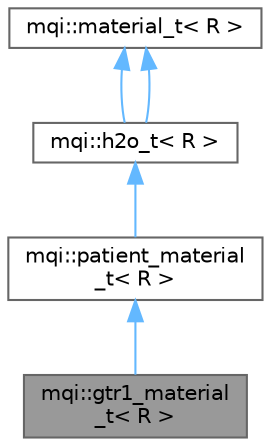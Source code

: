 digraph "mqi::gtr1_material_t&lt; R &gt;"
{
 // LATEX_PDF_SIZE
  bgcolor="transparent";
  edge [fontname=Helvetica,fontsize=10,labelfontname=Helvetica,labelfontsize=10];
  node [fontname=Helvetica,fontsize=10,shape=box,height=0.2,width=0.4];
  Node1 [id="Node000001",label="mqi::gtr1_material\l_t\< R \>",height=0.2,width=0.4,color="gray40", fillcolor="grey60", style="filled", fontcolor="black",tooltip="A material definition class specific to the GTR1 machine."];
  Node2 -> Node1 [id="edge1_Node000001_Node000002",dir="back",color="steelblue1",style="solid",tooltip=" "];
  Node2 [id="Node000002",label="mqi::patient_material\l_t\< R \>",height=0.2,width=0.4,color="gray40", fillcolor="white", style="filled",URL="$classmqi_1_1patient__material__t.html",tooltip="Represents patient-specific materials based on CT Hounsfield Units (HU)."];
  Node3 -> Node2 [id="edge2_Node000002_Node000003",dir="back",color="steelblue1",style="solid",tooltip=" "];
  Node3 [id="Node000003",label="mqi::h2o_t\< R \>",height=0.2,width=0.4,color="gray40", fillcolor="white", style="filled",URL="$classmqi_1_1h2o__t.html",tooltip="air_t"];
  Node4 -> Node3 [id="edge3_Node000003_Node000004",dir="back",color="steelblue1",style="solid",tooltip=" "];
  Node4 [id="Node000004",label="mqi::material_t\< R \>",height=0.2,width=0.4,color="gray40", fillcolor="white", style="filled",URL="$classmqi_1_1material__t.html",tooltip="water_t"];
  Node4 -> Node3 [id="edge4_Node000003_Node000004",dir="back",color="steelblue1",style="solid",tooltip=" "];
}
